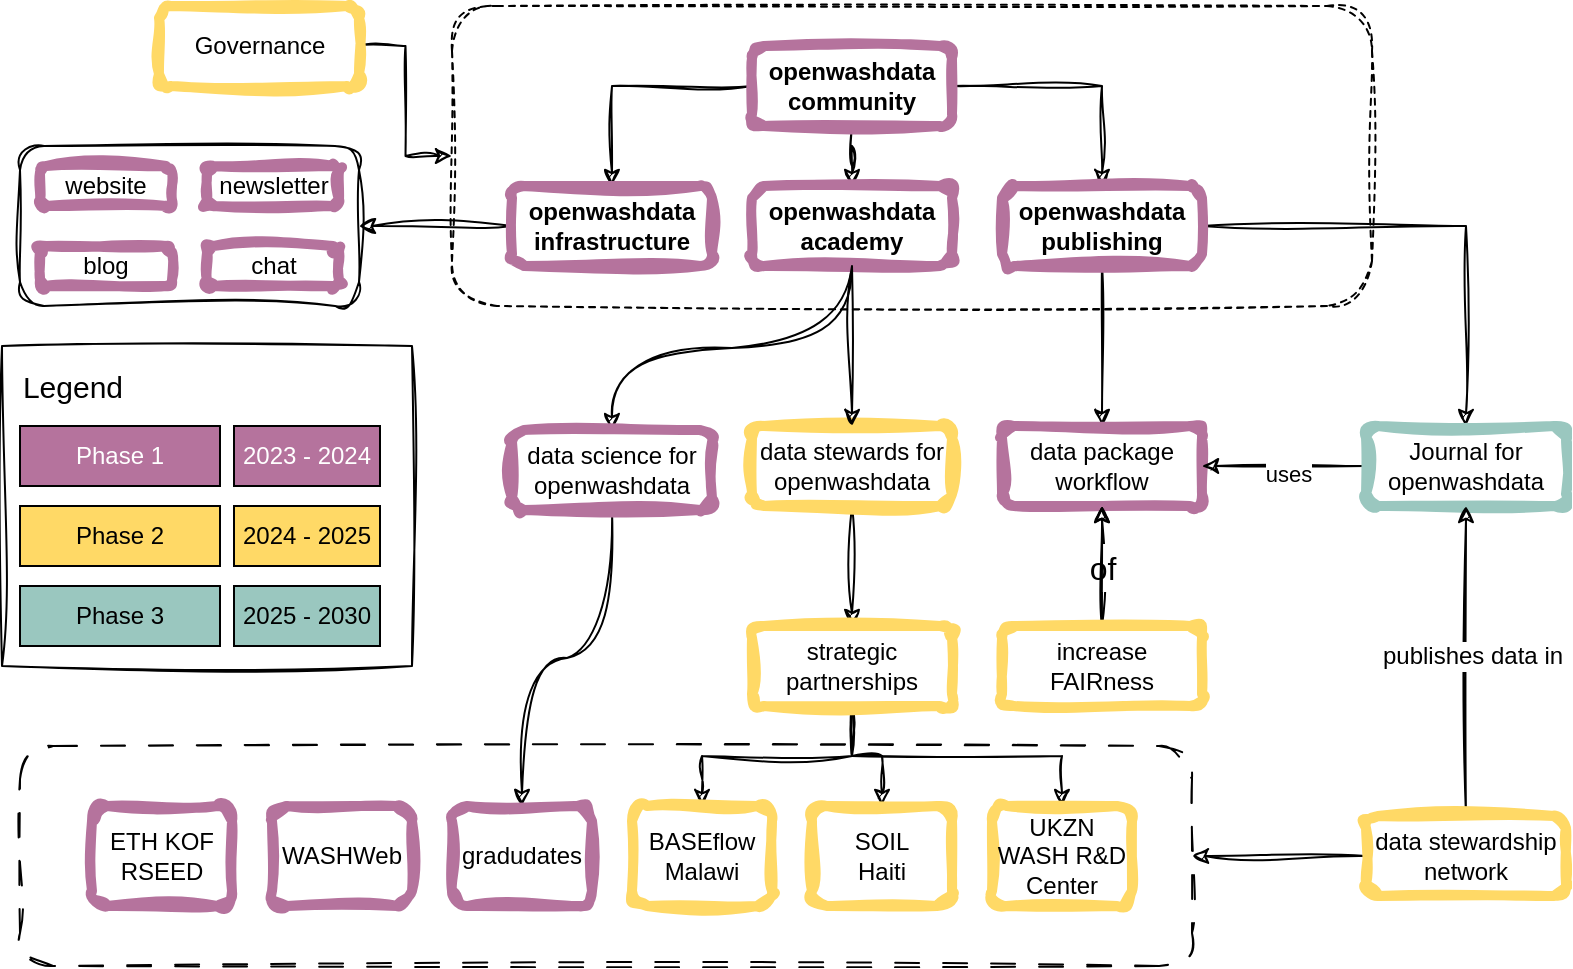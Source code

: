 <mxfile version="24.0.0" type="github">
  <diagram name="Page-1" id="nh3vlnxrbsC_gWLJnE9w">
    <mxGraphModel dx="2074" dy="1182" grid="1" gridSize="10" guides="1" tooltips="1" connect="1" arrows="1" fold="1" page="1" pageScale="1" pageWidth="827" pageHeight="1169" math="0" shadow="0">
      <root>
        <mxCell id="0" />
        <mxCell id="1" parent="0" />
        <mxCell id="BLSTeo2ohmMuAXlxdQSj-55" value="" style="rounded=1;whiteSpace=wrap;html=1;sketch=1;hachureGap=4;jiggle=2;curveFitting=1;fontFamily=Architects Daughter;fontSource=https%3A%2F%2Ffonts.googleapis.com%2Fcss%3Ffamily%3DArchitects%2BDaughter;fontSize=20;fillColor=none;dashed=1;dashPattern=12 12;" parent="1" vertex="1">
          <mxGeometry x="14" y="390" width="586" height="110" as="geometry" />
        </mxCell>
        <mxCell id="BLSTeo2ohmMuAXlxdQSj-85" value="" style="rounded=1;whiteSpace=wrap;html=1;sketch=1;hachureGap=4;jiggle=2;curveFitting=1;fontFamily=Architects Daughter;fontSource=https%3A%2F%2Ffonts.googleapis.com%2Fcss%3Ffamily%3DArchitects%2BDaughter;fontSize=20;fillColor=none;dashed=1;" parent="1" vertex="1">
          <mxGeometry x="230" y="20" width="460" height="150" as="geometry" />
        </mxCell>
        <mxCell id="BLSTeo2ohmMuAXlxdQSj-82" value="" style="rounded=0;whiteSpace=wrap;html=1;sketch=1;hachureGap=4;jiggle=2;curveFitting=1;fontFamily=Architects Daughter;fontSource=https%3A%2F%2Ffonts.googleapis.com%2Fcss%3Ffamily%3DArchitects%2BDaughter;fontSize=20;fillColor=none;" parent="1" vertex="1">
          <mxGeometry x="5" y="190" width="205" height="160" as="geometry" />
        </mxCell>
        <mxCell id="BLSTeo2ohmMuAXlxdQSj-76" value="" style="rounded=1;whiteSpace=wrap;html=1;sketch=1;hachureGap=4;jiggle=2;curveFitting=1;fontFamily=Architects Daughter;fontSource=https%3A%2F%2Ffonts.googleapis.com%2Fcss%3Ffamily%3DArchitects%2BDaughter;fontSize=20;fillColor=none;" parent="1" vertex="1">
          <mxGeometry x="14" y="90" width="169.5" height="80" as="geometry" />
        </mxCell>
        <mxCell id="BLSTeo2ohmMuAXlxdQSj-31" style="edgeStyle=orthogonalEdgeStyle;rounded=0;sketch=1;hachureGap=4;jiggle=2;curveFitting=1;orthogonalLoop=1;jettySize=auto;html=1;fontFamily=Architects Daughter;fontSource=https%3A%2F%2Ffonts.googleapis.com%2Fcss%3Ffamily%3DArchitects%2BDaughter;fontSize=16;" parent="1" source="BLSTeo2ohmMuAXlxdQSj-2" target="BLSTeo2ohmMuAXlxdQSj-12" edge="1">
          <mxGeometry relative="1" as="geometry" />
        </mxCell>
        <mxCell id="BLSTeo2ohmMuAXlxdQSj-32" style="edgeStyle=orthogonalEdgeStyle;rounded=0;sketch=1;hachureGap=4;jiggle=2;curveFitting=1;orthogonalLoop=1;jettySize=auto;html=1;exitX=1;exitY=0.5;exitDx=0;exitDy=0;fontFamily=Architects Daughter;fontSource=https%3A%2F%2Ffonts.googleapis.com%2Fcss%3Ffamily%3DArchitects%2BDaughter;fontSize=16;" parent="1" source="BLSTeo2ohmMuAXlxdQSj-2" target="BLSTeo2ohmMuAXlxdQSj-16" edge="1">
          <mxGeometry relative="1" as="geometry" />
        </mxCell>
        <mxCell id="DJpvE1unCQy3p539MR1I-12" value="" style="edgeStyle=orthogonalEdgeStyle;rounded=0;sketch=1;hachureGap=4;jiggle=2;curveFitting=1;orthogonalLoop=1;jettySize=auto;html=1;" edge="1" parent="1" source="BLSTeo2ohmMuAXlxdQSj-2" target="BLSTeo2ohmMuAXlxdQSj-13">
          <mxGeometry relative="1" as="geometry" />
        </mxCell>
        <mxCell id="BLSTeo2ohmMuAXlxdQSj-2" value="openwashdata&lt;br&gt;community" style="rounded=1;whiteSpace=wrap;html=1;strokeColor=#B5739D;shadow=0;strokeWidth=5;sketch=1;curveFitting=1;jiggle=2;fontStyle=1" parent="1" vertex="1">
          <mxGeometry x="380" y="40" width="100" height="40" as="geometry" />
        </mxCell>
        <mxCell id="BLSTeo2ohmMuAXlxdQSj-5" value="Phase 2" style="rounded=0;whiteSpace=wrap;html=1;fillColor=#FFD966;" parent="1" vertex="1">
          <mxGeometry x="14" y="270" width="100" height="30" as="geometry" />
        </mxCell>
        <mxCell id="BLSTeo2ohmMuAXlxdQSj-6" value="Phase 3" style="rounded=0;whiteSpace=wrap;html=1;fillColor=#9AC7BF;" parent="1" vertex="1">
          <mxGeometry x="14" y="310" width="100" height="30" as="geometry" />
        </mxCell>
        <mxCell id="BLSTeo2ohmMuAXlxdQSj-7" value="2023 - 2024" style="rounded=0;whiteSpace=wrap;html=1;fillColor=#B5739D;fontColor=#FFFFFF;" parent="1" vertex="1">
          <mxGeometry x="121" y="230" width="73" height="30" as="geometry" />
        </mxCell>
        <mxCell id="BLSTeo2ohmMuAXlxdQSj-8" value="2024 - 2025" style="rounded=0;whiteSpace=wrap;html=1;fillColor=#FFD966;" parent="1" vertex="1">
          <mxGeometry x="121" y="270" width="73" height="30" as="geometry" />
        </mxCell>
        <mxCell id="BLSTeo2ohmMuAXlxdQSj-9" value="2025 - 2030" style="rounded=0;whiteSpace=wrap;html=1;fillColor=#9AC7BF;" parent="1" vertex="1">
          <mxGeometry x="121" y="310" width="73" height="30" as="geometry" />
        </mxCell>
        <mxCell id="BLSTeo2ohmMuAXlxdQSj-77" value="" style="edgeStyle=orthogonalEdgeStyle;rounded=0;sketch=1;hachureGap=4;jiggle=2;curveFitting=1;orthogonalLoop=1;jettySize=auto;html=1;fontFamily=Architects Daughter;fontSource=https%3A%2F%2Ffonts.googleapis.com%2Fcss%3Ffamily%3DArchitects%2BDaughter;fontSize=16;" parent="1" source="BLSTeo2ohmMuAXlxdQSj-12" target="BLSTeo2ohmMuAXlxdQSj-76" edge="1">
          <mxGeometry relative="1" as="geometry" />
        </mxCell>
        <mxCell id="BLSTeo2ohmMuAXlxdQSj-12" value="openwashdata&lt;br&gt;infrastructure" style="rounded=1;whiteSpace=wrap;html=1;strokeColor=#B5739D;shadow=0;strokeWidth=5;sketch=1;curveFitting=1;jiggle=2;fontStyle=1" parent="1" vertex="1">
          <mxGeometry x="260" y="110" width="100" height="40" as="geometry" />
        </mxCell>
        <mxCell id="DJpvE1unCQy3p539MR1I-8" style="edgeStyle=orthogonalEdgeStyle;rounded=0;sketch=1;hachureGap=4;jiggle=2;curveFitting=1;orthogonalLoop=1;jettySize=auto;html=1;entryX=0.5;entryY=0;entryDx=0;entryDy=0;exitX=0.5;exitY=1;exitDx=0;exitDy=0;curved=1;" edge="1" parent="1" source="BLSTeo2ohmMuAXlxdQSj-13" target="BLSTeo2ohmMuAXlxdQSj-14">
          <mxGeometry relative="1" as="geometry" />
        </mxCell>
        <mxCell id="BLSTeo2ohmMuAXlxdQSj-13" value="openwashdata&lt;br&gt;academy" style="rounded=1;whiteSpace=wrap;html=1;strokeColor=#B5739D;shadow=0;strokeWidth=5;sketch=1;curveFitting=1;jiggle=2;fontStyle=1" parent="1" vertex="1">
          <mxGeometry x="380" y="110" width="100" height="40" as="geometry" />
        </mxCell>
        <mxCell id="BLSTeo2ohmMuAXlxdQSj-36" style="edgeStyle=orthogonalEdgeStyle;rounded=0;sketch=1;hachureGap=4;jiggle=2;curveFitting=1;orthogonalLoop=1;jettySize=auto;html=1;exitX=0.5;exitY=1;exitDx=0;exitDy=0;fontFamily=Architects Daughter;fontSource=https%3A%2F%2Ffonts.googleapis.com%2Fcss%3Ffamily%3DArchitects%2BDaughter;fontSize=16;curved=1;" parent="1" source="BLSTeo2ohmMuAXlxdQSj-14" target="BLSTeo2ohmMuAXlxdQSj-15" edge="1">
          <mxGeometry relative="1" as="geometry">
            <mxPoint x="590" y="420" as="targetPoint" />
          </mxGeometry>
        </mxCell>
        <mxCell id="BLSTeo2ohmMuAXlxdQSj-14" value="data science for&lt;br&gt;openwashdata" style="rounded=1;whiteSpace=wrap;html=1;strokeColor=#B5739D;shadow=0;strokeWidth=5;sketch=1;curveFitting=1;jiggle=2;" parent="1" vertex="1">
          <mxGeometry x="260" y="232" width="100" height="40" as="geometry" />
        </mxCell>
        <mxCell id="BLSTeo2ohmMuAXlxdQSj-15" value="gradudates" style="rounded=1;whiteSpace=wrap;html=1;strokeColor=#B5739D;shadow=0;strokeWidth=5;sketch=1;curveFitting=1;jiggle=2;" parent="1" vertex="1">
          <mxGeometry x="230" y="420" width="70" height="50" as="geometry" />
        </mxCell>
        <mxCell id="BLSTeo2ohmMuAXlxdQSj-34" value="" style="edgeStyle=orthogonalEdgeStyle;rounded=0;sketch=1;hachureGap=4;jiggle=2;curveFitting=1;orthogonalLoop=1;jettySize=auto;html=1;fontFamily=Architects Daughter;fontSource=https%3A%2F%2Ffonts.googleapis.com%2Fcss%3Ffamily%3DArchitects%2BDaughter;fontSize=16;" parent="1" source="BLSTeo2ohmMuAXlxdQSj-16" target="BLSTeo2ohmMuAXlxdQSj-17" edge="1">
          <mxGeometry relative="1" as="geometry" />
        </mxCell>
        <mxCell id="BLSTeo2ohmMuAXlxdQSj-35" style="edgeStyle=orthogonalEdgeStyle;rounded=0;sketch=1;hachureGap=4;jiggle=2;curveFitting=1;orthogonalLoop=1;jettySize=auto;html=1;exitX=1;exitY=0.5;exitDx=0;exitDy=0;fontFamily=Architects Daughter;fontSource=https%3A%2F%2Ffonts.googleapis.com%2Fcss%3Ffamily%3DArchitects%2BDaughter;fontSize=16;" parent="1" source="BLSTeo2ohmMuAXlxdQSj-16" target="BLSTeo2ohmMuAXlxdQSj-21" edge="1">
          <mxGeometry relative="1" as="geometry" />
        </mxCell>
        <mxCell id="BLSTeo2ohmMuAXlxdQSj-16" value="openwashdata&lt;br&gt;publishing" style="rounded=1;whiteSpace=wrap;html=1;strokeColor=#B5739D;shadow=0;strokeWidth=5;sketch=1;curveFitting=1;jiggle=2;fontStyle=1" parent="1" vertex="1">
          <mxGeometry x="505" y="110" width="100" height="40" as="geometry" />
        </mxCell>
        <mxCell id="BLSTeo2ohmMuAXlxdQSj-17" value="data package workflow" style="rounded=1;whiteSpace=wrap;html=1;strokeColor=#B5739D;shadow=0;strokeWidth=5;sketch=1;curveFitting=1;jiggle=2;" parent="1" vertex="1">
          <mxGeometry x="505" y="230" width="100" height="40" as="geometry" />
        </mxCell>
        <mxCell id="BLSTeo2ohmMuAXlxdQSj-62" value="" style="edgeStyle=orthogonalEdgeStyle;rounded=0;sketch=1;hachureGap=4;jiggle=2;curveFitting=1;orthogonalLoop=1;jettySize=auto;html=1;fontFamily=Architects Daughter;fontSource=https%3A%2F%2Ffonts.googleapis.com%2Fcss%3Ffamily%3DArchitects%2BDaughter;fontSize=16;" parent="1" source="BLSTeo2ohmMuAXlxdQSj-21" target="BLSTeo2ohmMuAXlxdQSj-17" edge="1">
          <mxGeometry relative="1" as="geometry" />
        </mxCell>
        <mxCell id="BLSTeo2ohmMuAXlxdQSj-63" value="&lt;font style=&quot;font-size: 11px;&quot; face=&quot;Helvetica&quot;&gt;uses&lt;/font&gt;" style="edgeLabel;html=1;align=center;verticalAlign=middle;resizable=0;points=[];fontSize=20;fontFamily=Architects Daughter;" parent="BLSTeo2ohmMuAXlxdQSj-62" vertex="1" connectable="0">
          <mxGeometry x="-0.05" y="1" relative="1" as="geometry">
            <mxPoint as="offset" />
          </mxGeometry>
        </mxCell>
        <mxCell id="BLSTeo2ohmMuAXlxdQSj-21" value="Journal for &lt;br&gt;openwashdata" style="rounded=1;whiteSpace=wrap;html=1;strokeColor=#9AC7BF;shadow=0;strokeWidth=5;sketch=1;curveFitting=1;jiggle=2;" parent="1" vertex="1">
          <mxGeometry x="687" y="230" width="100" height="40" as="geometry" />
        </mxCell>
        <mxCell id="BLSTeo2ohmMuAXlxdQSj-37" value="" style="edgeStyle=orthogonalEdgeStyle;rounded=0;sketch=1;hachureGap=4;jiggle=2;curveFitting=1;orthogonalLoop=1;jettySize=auto;html=1;fontFamily=Architects Daughter;fontSource=https%3A%2F%2Ffonts.googleapis.com%2Fcss%3Ffamily%3DArchitects%2BDaughter;fontSize=16;" parent="1" source="BLSTeo2ohmMuAXlxdQSj-22" target="BLSTeo2ohmMuAXlxdQSj-17" edge="1">
          <mxGeometry relative="1" as="geometry" />
        </mxCell>
        <mxCell id="BLSTeo2ohmMuAXlxdQSj-38" value="&lt;font style=&quot;font-size: 16px;&quot; face=&quot;Helvetica&quot;&gt;of&lt;/font&gt;" style="edgeLabel;html=1;align=center;verticalAlign=middle;resizable=0;points=[];fontSize=20;fontFamily=Architects Daughter;" parent="BLSTeo2ohmMuAXlxdQSj-37" vertex="1" connectable="0">
          <mxGeometry x="-0.3" y="-3" relative="1" as="geometry">
            <mxPoint x="-3" y="-9" as="offset" />
          </mxGeometry>
        </mxCell>
        <mxCell id="BLSTeo2ohmMuAXlxdQSj-39" value="" style="edgeStyle=orthogonalEdgeStyle;rounded=0;sketch=1;hachureGap=4;jiggle=2;curveFitting=1;orthogonalLoop=1;jettySize=auto;html=1;fontFamily=Architects Daughter;fontSource=https%3A%2F%2Ffonts.googleapis.com%2Fcss%3Ffamily%3DArchitects%2BDaughter;fontSize=16;" parent="1" source="BLSTeo2ohmMuAXlxdQSj-22" target="BLSTeo2ohmMuAXlxdQSj-17" edge="1">
          <mxGeometry relative="1" as="geometry" />
        </mxCell>
        <mxCell id="BLSTeo2ohmMuAXlxdQSj-22" value="increase FAIRness" style="rounded=1;whiteSpace=wrap;html=1;strokeColor=#FFD966;shadow=0;strokeWidth=5;sketch=1;curveFitting=1;jiggle=2;" parent="1" vertex="1">
          <mxGeometry x="505" y="330" width="100" height="40" as="geometry" />
        </mxCell>
        <mxCell id="BLSTeo2ohmMuAXlxdQSj-30" value="" style="edgeStyle=orthogonalEdgeStyle;rounded=0;sketch=1;hachureGap=4;jiggle=2;curveFitting=1;orthogonalLoop=1;jettySize=auto;html=1;fontFamily=Architects Daughter;fontSource=https%3A%2F%2Ffonts.googleapis.com%2Fcss%3Ffamily%3DArchitects%2BDaughter;fontSize=16;" parent="1" source="BLSTeo2ohmMuAXlxdQSj-26" target="BLSTeo2ohmMuAXlxdQSj-27" edge="1">
          <mxGeometry relative="1" as="geometry" />
        </mxCell>
        <mxCell id="BLSTeo2ohmMuAXlxdQSj-26" value="data stewards for openwashdata" style="rounded=1;whiteSpace=wrap;html=1;strokeColor=#FFD966;shadow=0;strokeWidth=5;sketch=1;curveFitting=1;jiggle=2;" parent="1" vertex="1">
          <mxGeometry x="380" y="230" width="100" height="40" as="geometry" />
        </mxCell>
        <mxCell id="DJpvE1unCQy3p539MR1I-15" style="edgeStyle=orthogonalEdgeStyle;rounded=0;sketch=1;hachureGap=4;jiggle=2;curveFitting=1;orthogonalLoop=1;jettySize=auto;html=1;exitX=0.5;exitY=1;exitDx=0;exitDy=0;" edge="1" parent="1" source="BLSTeo2ohmMuAXlxdQSj-27" target="DJpvE1unCQy3p539MR1I-13">
          <mxGeometry relative="1" as="geometry" />
        </mxCell>
        <mxCell id="DJpvE1unCQy3p539MR1I-17" style="edgeStyle=orthogonalEdgeStyle;rounded=0;sketch=1;hachureGap=4;jiggle=2;curveFitting=1;orthogonalLoop=1;jettySize=auto;html=1;exitX=0.5;exitY=1;exitDx=0;exitDy=0;entryX=0.5;entryY=0;entryDx=0;entryDy=0;" edge="1" parent="1" source="BLSTeo2ohmMuAXlxdQSj-27" target="BLSTeo2ohmMuAXlxdQSj-41">
          <mxGeometry relative="1" as="geometry" />
        </mxCell>
        <mxCell id="DJpvE1unCQy3p539MR1I-18" style="edgeStyle=orthogonalEdgeStyle;rounded=0;sketch=1;hachureGap=4;jiggle=2;curveFitting=1;orthogonalLoop=1;jettySize=auto;html=1;entryX=0.5;entryY=0;entryDx=0;entryDy=0;exitX=0.5;exitY=1;exitDx=0;exitDy=0;" edge="1" parent="1" source="BLSTeo2ohmMuAXlxdQSj-27" target="BLSTeo2ohmMuAXlxdQSj-40">
          <mxGeometry relative="1" as="geometry">
            <mxPoint x="430" y="380" as="sourcePoint" />
          </mxGeometry>
        </mxCell>
        <mxCell id="BLSTeo2ohmMuAXlxdQSj-27" value="strategic partnerships" style="rounded=1;whiteSpace=wrap;html=1;strokeColor=#FFD966;shadow=0;strokeWidth=5;sketch=1;curveFitting=1;jiggle=2;" parent="1" vertex="1">
          <mxGeometry x="380" y="330" width="100" height="40" as="geometry" />
        </mxCell>
        <mxCell id="BLSTeo2ohmMuAXlxdQSj-40" value="BASEflow&lt;br&gt;Malawi" style="rounded=1;whiteSpace=wrap;html=1;strokeColor=#FFD966;shadow=0;strokeWidth=5;sketch=1;curveFitting=1;jiggle=2;" parent="1" vertex="1">
          <mxGeometry x="320" y="420" width="70" height="50" as="geometry" />
        </mxCell>
        <mxCell id="BLSTeo2ohmMuAXlxdQSj-41" value="UKZN WASH R&amp;amp;D Center" style="rounded=1;whiteSpace=wrap;html=1;strokeColor=#FFD966;shadow=0;strokeWidth=5;sketch=1;curveFitting=1;jiggle=2;" parent="1" vertex="1">
          <mxGeometry x="500" y="420" width="70" height="50" as="geometry" />
        </mxCell>
        <mxCell id="BLSTeo2ohmMuAXlxdQSj-51" value="WASHWeb" style="rounded=1;whiteSpace=wrap;html=1;strokeColor=#B5739D;shadow=0;strokeWidth=5;sketch=1;curveFitting=1;jiggle=2;" parent="1" vertex="1">
          <mxGeometry x="140" y="420" width="70" height="50" as="geometry" />
        </mxCell>
        <mxCell id="BLSTeo2ohmMuAXlxdQSj-53" value="ETH KOF&lt;br&gt;RSEED" style="rounded=1;whiteSpace=wrap;html=1;strokeColor=#B5739D;shadow=0;strokeWidth=5;sketch=1;curveFitting=1;jiggle=2;" parent="1" vertex="1">
          <mxGeometry x="50" y="420" width="70" height="50" as="geometry" />
        </mxCell>
        <mxCell id="BLSTeo2ohmMuAXlxdQSj-57" style="edgeStyle=orthogonalEdgeStyle;rounded=0;sketch=1;hachureGap=4;jiggle=2;curveFitting=1;orthogonalLoop=1;jettySize=auto;html=1;entryX=1;entryY=0.5;entryDx=0;entryDy=0;fontFamily=Architects Daughter;fontSource=https%3A%2F%2Ffonts.googleapis.com%2Fcss%3Ffamily%3DArchitects%2BDaughter;fontSize=16;" parent="1" source="BLSTeo2ohmMuAXlxdQSj-56" target="BLSTeo2ohmMuAXlxdQSj-55" edge="1">
          <mxGeometry relative="1" as="geometry">
            <mxPoint x="664" y="440" as="targetPoint" />
          </mxGeometry>
        </mxCell>
        <mxCell id="BLSTeo2ohmMuAXlxdQSj-59" style="edgeStyle=orthogonalEdgeStyle;rounded=0;sketch=1;hachureGap=4;jiggle=2;curveFitting=1;orthogonalLoop=1;jettySize=auto;html=1;fontFamily=Architects Daughter;fontSource=https%3A%2F%2Ffonts.googleapis.com%2Fcss%3Ffamily%3DArchitects%2BDaughter;fontSize=16;" parent="1" source="BLSTeo2ohmMuAXlxdQSj-56" target="BLSTeo2ohmMuAXlxdQSj-21" edge="1">
          <mxGeometry relative="1" as="geometry" />
        </mxCell>
        <mxCell id="BLSTeo2ohmMuAXlxdQSj-60" value="&lt;font style=&quot;font-size: 12px;&quot; face=&quot;Helvetica&quot;&gt;publishes data in&lt;br style=&quot;font-size: 12px;&quot;&gt;&lt;/font&gt;" style="edgeLabel;html=1;align=center;verticalAlign=middle;resizable=0;points=[];fontSize=12;fontFamily=Architects Daughter;" parent="BLSTeo2ohmMuAXlxdQSj-59" vertex="1" connectable="0">
          <mxGeometry x="0.04" y="-3" relative="1" as="geometry">
            <mxPoint as="offset" />
          </mxGeometry>
        </mxCell>
        <mxCell id="BLSTeo2ohmMuAXlxdQSj-56" value="data stewardship network" style="rounded=1;whiteSpace=wrap;html=1;strokeColor=#FFD966;shadow=0;strokeWidth=5;sketch=1;curveFitting=1;jiggle=2;" parent="1" vertex="1">
          <mxGeometry x="687" y="425" width="100" height="40" as="geometry" />
        </mxCell>
        <mxCell id="BLSTeo2ohmMuAXlxdQSj-64" value="website" style="rounded=1;whiteSpace=wrap;html=1;strokeColor=#B5739D;shadow=0;strokeWidth=5;sketch=1;curveFitting=1;jiggle=2;" parent="1" vertex="1">
          <mxGeometry x="24" y="100" width="66" height="20" as="geometry" />
        </mxCell>
        <mxCell id="BLSTeo2ohmMuAXlxdQSj-69" value="newsletter" style="rounded=1;whiteSpace=wrap;html=1;strokeColor=#B5739D;shadow=0;strokeWidth=5;sketch=1;curveFitting=1;jiggle=2;" parent="1" vertex="1">
          <mxGeometry x="107.5" y="100" width="66" height="20" as="geometry" />
        </mxCell>
        <mxCell id="BLSTeo2ohmMuAXlxdQSj-70" value="chat" style="rounded=1;whiteSpace=wrap;html=1;strokeColor=#B5739D;shadow=0;strokeWidth=5;sketch=1;curveFitting=1;jiggle=2;" parent="1" vertex="1">
          <mxGeometry x="107.5" y="140" width="66" height="20" as="geometry" />
        </mxCell>
        <mxCell id="BLSTeo2ohmMuAXlxdQSj-71" value="blog" style="rounded=1;whiteSpace=wrap;html=1;strokeColor=#B5739D;shadow=0;strokeWidth=5;sketch=1;curveFitting=1;jiggle=2;" parent="1" vertex="1">
          <mxGeometry x="24" y="140" width="66" height="20" as="geometry" />
        </mxCell>
        <mxCell id="BLSTeo2ohmMuAXlxdQSj-80" value="Phase 1" style="rounded=0;whiteSpace=wrap;html=1;fillColor=#B5739D;fontColor=#FFFFFF;" parent="1" vertex="1">
          <mxGeometry x="14" y="230" width="100" height="30" as="geometry" />
        </mxCell>
        <mxCell id="BLSTeo2ohmMuAXlxdQSj-81" value="Legend" style="text;html=1;align=center;verticalAlign=middle;resizable=0;points=[];autosize=1;strokeColor=none;fillColor=none;fontSize=15;fontFamily=Helvetica;" parent="1" vertex="1">
          <mxGeometry x="5" y="195" width="70" height="30" as="geometry" />
        </mxCell>
        <mxCell id="BLSTeo2ohmMuAXlxdQSj-87" style="edgeStyle=orthogonalEdgeStyle;rounded=0;sketch=1;hachureGap=4;jiggle=2;curveFitting=1;orthogonalLoop=1;jettySize=auto;html=1;fontFamily=Architects Daughter;fontSource=https%3A%2F%2Ffonts.googleapis.com%2Fcss%3Ffamily%3DArchitects%2BDaughter;fontSize=16;" parent="1" source="BLSTeo2ohmMuAXlxdQSj-86" target="BLSTeo2ohmMuAXlxdQSj-85" edge="1">
          <mxGeometry relative="1" as="geometry" />
        </mxCell>
        <mxCell id="BLSTeo2ohmMuAXlxdQSj-86" value="Governance" style="rounded=1;whiteSpace=wrap;html=1;strokeColor=#FFD966;shadow=0;strokeWidth=5;sketch=1;curveFitting=1;jiggle=2;" parent="1" vertex="1">
          <mxGeometry x="83.5" y="20" width="100" height="40" as="geometry" />
        </mxCell>
        <mxCell id="DJpvE1unCQy3p539MR1I-9" style="edgeStyle=orthogonalEdgeStyle;rounded=0;sketch=1;hachureGap=4;jiggle=2;curveFitting=1;orthogonalLoop=1;jettySize=auto;html=1;exitX=0.5;exitY=1;exitDx=0;exitDy=0;entryX=0.5;entryY=0;entryDx=0;entryDy=0;" edge="1" parent="1" source="BLSTeo2ohmMuAXlxdQSj-13" target="BLSTeo2ohmMuAXlxdQSj-26">
          <mxGeometry relative="1" as="geometry" />
        </mxCell>
        <mxCell id="DJpvE1unCQy3p539MR1I-13" value="&lt;div&gt;SOIL&lt;/div&gt;Haiti" style="rounded=1;whiteSpace=wrap;html=1;strokeColor=#FFD966;shadow=0;strokeWidth=5;sketch=1;curveFitting=1;jiggle=2;" vertex="1" parent="1">
          <mxGeometry x="410" y="420" width="70" height="50" as="geometry" />
        </mxCell>
      </root>
    </mxGraphModel>
  </diagram>
</mxfile>
